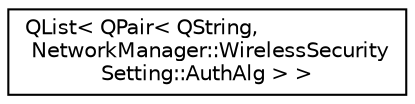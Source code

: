 digraph "类继承关系图"
{
  edge [fontname="Helvetica",fontsize="10",labelfontname="Helvetica",labelfontsize="10"];
  node [fontname="Helvetica",fontsize="10",shape=record];
  rankdir="LR";
  Node0 [label="QList\< QPair\< QString,\l NetworkManager::WirelessSecurity\lSetting::AuthAlg \> \>",height=0.2,width=0.4,color="black", fillcolor="white", style="filled",URL="$class_q_list.html"];
}
